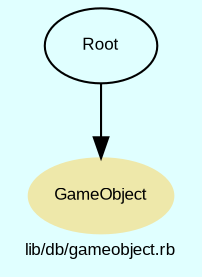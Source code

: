 digraph TopLevel {
    compound = true
    bgcolor = lightcyan1
    fontname = Arial
    fontsize = 8
    label = "lib/db/gameobject.rb"
    node [
        fontname = Arial,
        fontsize = 8,
        color = black
    ]

    GameObject [
        fontcolor = black,
        URL = "classes/GameObject.html",
        shape = ellipse,
        color = palegoldenrod,
        style = filled,
        label = "GameObject"
    ]

    Root [
        URL = "classes/Root.html",
        label = "Root"
    ]

    Root -> GameObject [

    ]

}

